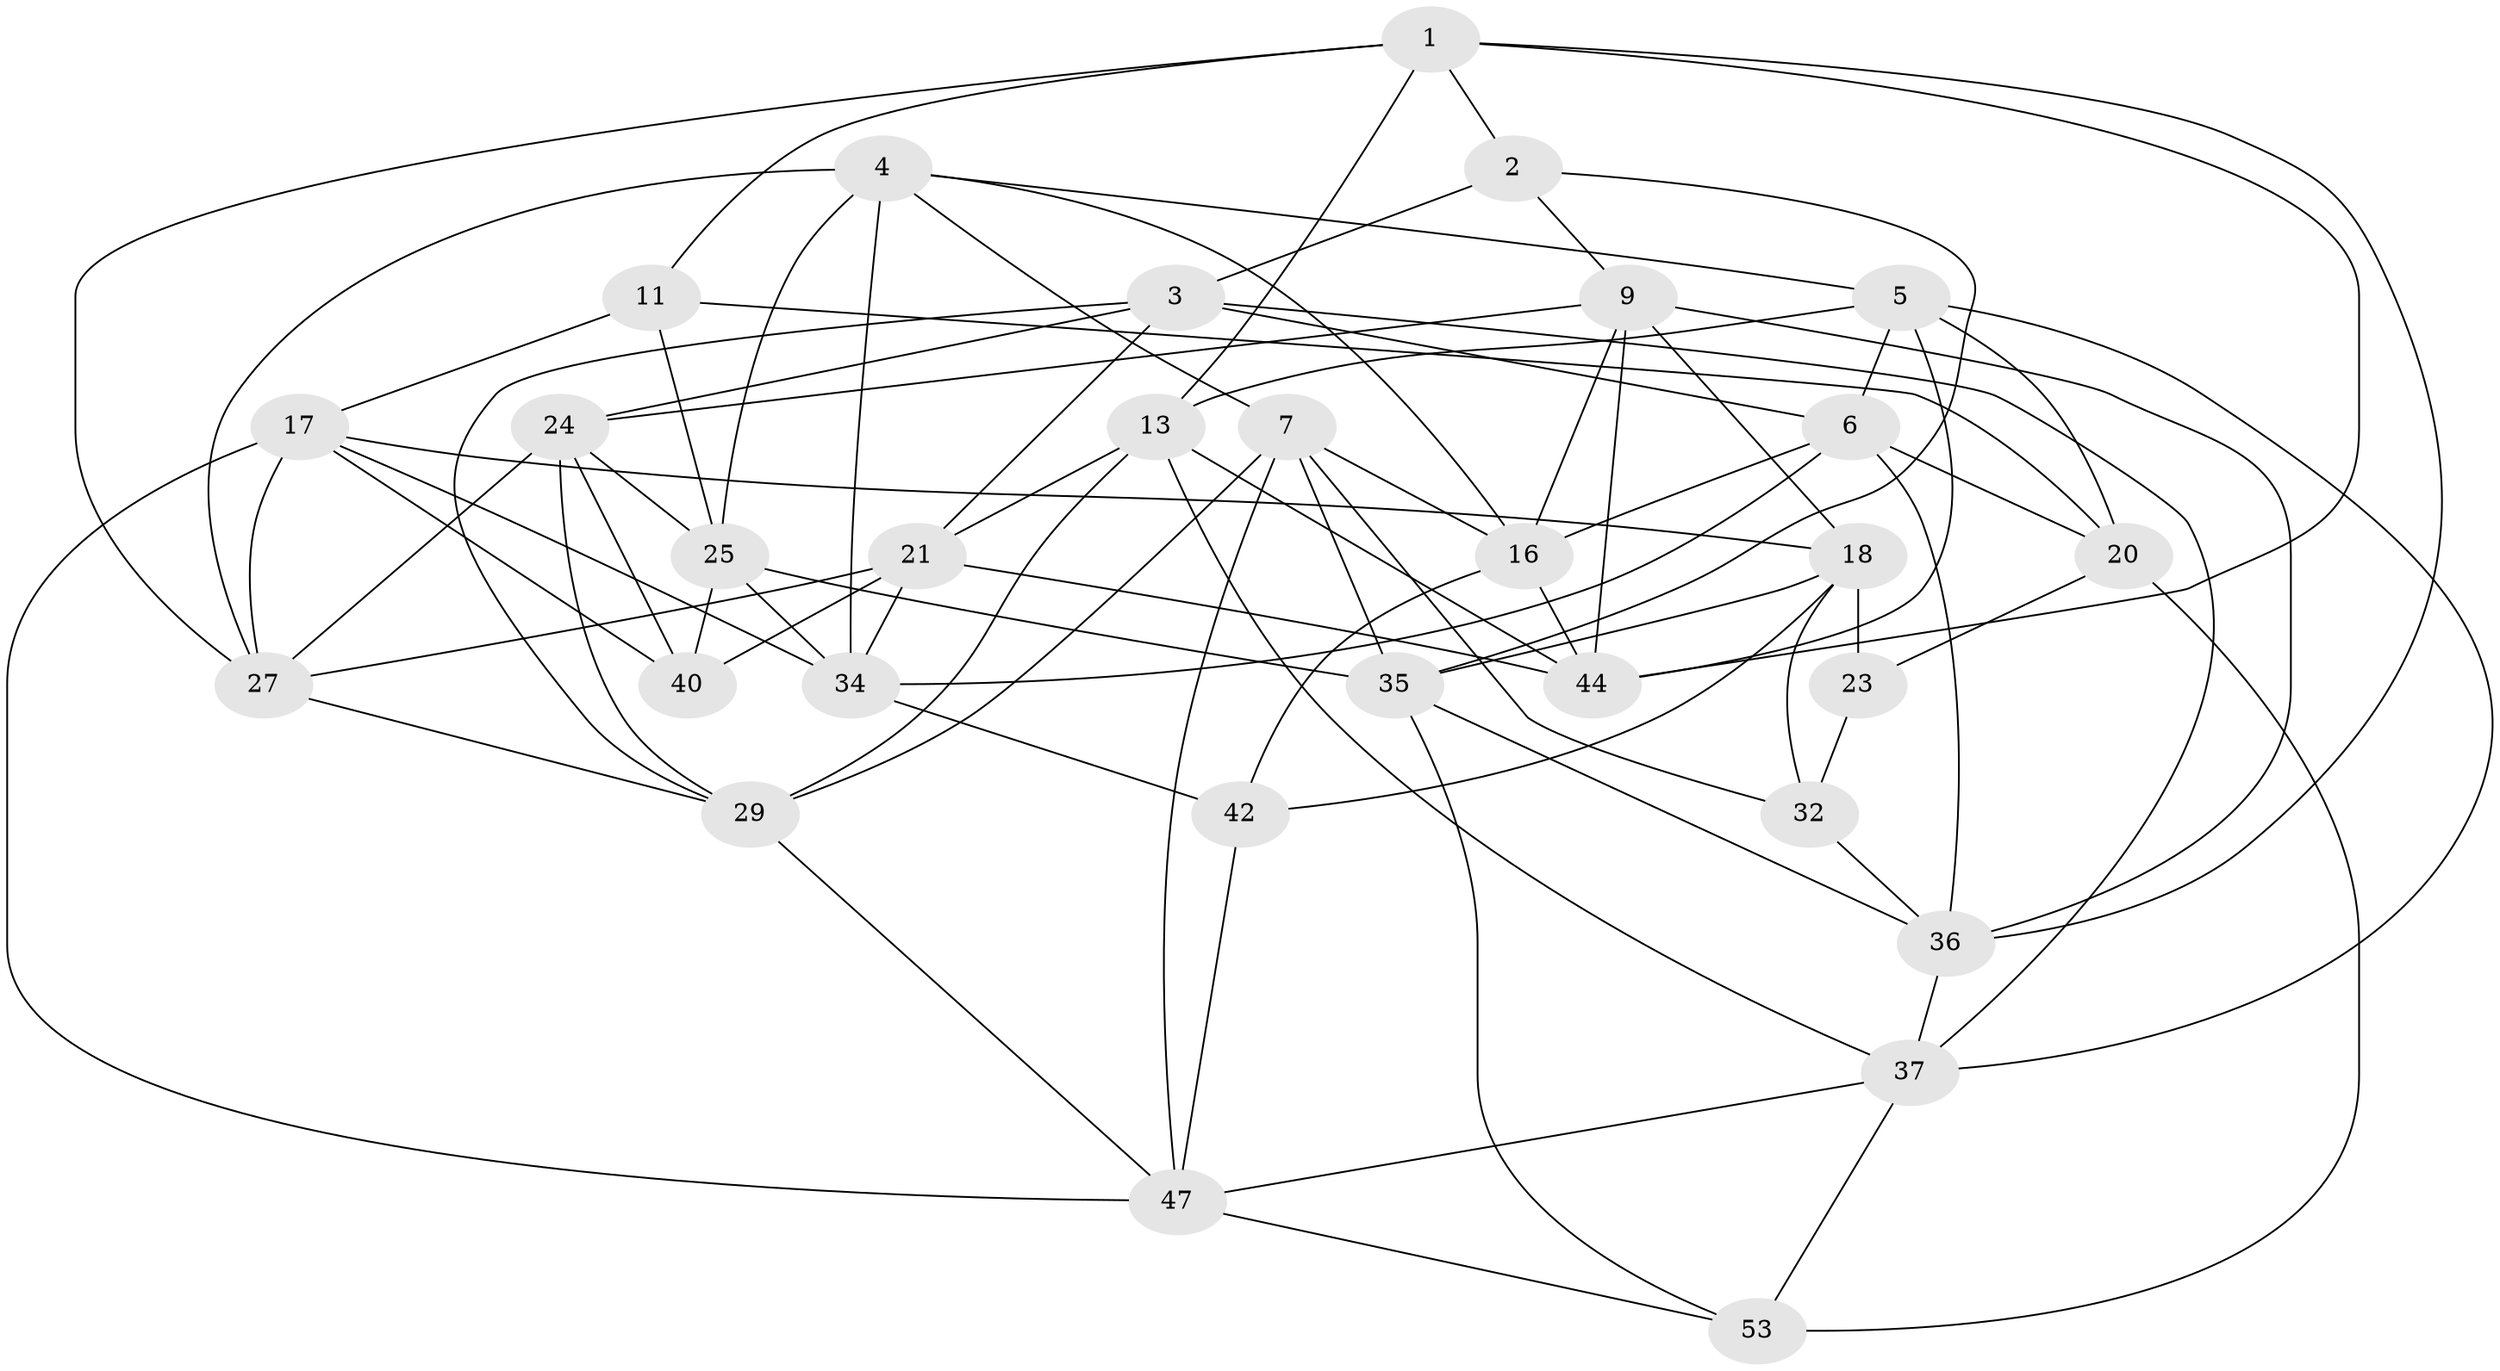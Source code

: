 // Generated by graph-tools (version 1.1) at 2025/52/02/27/25 19:52:27]
// undirected, 30 vertices, 82 edges
graph export_dot {
graph [start="1"]
  node [color=gray90,style=filled];
  1 [super="+15"];
  2;
  3 [super="+10"];
  4 [super="+8"];
  5 [super="+14"];
  6 [super="+49"];
  7 [super="+26"];
  9 [super="+12"];
  11;
  13 [super="+22"];
  16 [super="+31"];
  17 [super="+19"];
  18 [super="+30"];
  20 [super="+41"];
  21 [super="+28"];
  23;
  24 [super="+50"];
  25 [super="+33"];
  27 [super="+51"];
  29 [super="+45"];
  32;
  34 [super="+39"];
  35 [super="+43"];
  36 [super="+46"];
  37 [super="+38"];
  40;
  42;
  44 [super="+52"];
  47 [super="+48"];
  53;
  1 -- 13;
  1 -- 11;
  1 -- 36;
  1 -- 2;
  1 -- 27;
  1 -- 44;
  2 -- 9;
  2 -- 3;
  2 -- 35;
  3 -- 6;
  3 -- 37;
  3 -- 29;
  3 -- 21;
  3 -- 24;
  4 -- 16;
  4 -- 5;
  4 -- 25;
  4 -- 34;
  4 -- 27;
  4 -- 7;
  5 -- 6;
  5 -- 37;
  5 -- 44;
  5 -- 20;
  5 -- 13;
  6 -- 20;
  6 -- 16;
  6 -- 34;
  6 -- 36;
  7 -- 29;
  7 -- 32;
  7 -- 16;
  7 -- 35;
  7 -- 47;
  9 -- 36;
  9 -- 24;
  9 -- 16;
  9 -- 18;
  9 -- 44;
  11 -- 17;
  11 -- 20;
  11 -- 25;
  13 -- 21;
  13 -- 29;
  13 -- 37;
  13 -- 44;
  16 -- 44;
  16 -- 42;
  17 -- 40;
  17 -- 18;
  17 -- 34;
  17 -- 47;
  17 -- 27;
  18 -- 32;
  18 -- 42;
  18 -- 23;
  18 -- 35;
  20 -- 23 [weight=2];
  20 -- 53;
  21 -- 40;
  21 -- 34;
  21 -- 44;
  21 -- 27;
  23 -- 32;
  24 -- 25;
  24 -- 40;
  24 -- 29;
  24 -- 27;
  25 -- 35;
  25 -- 40;
  25 -- 34;
  27 -- 29;
  29 -- 47;
  32 -- 36;
  34 -- 42;
  35 -- 36;
  35 -- 53;
  36 -- 37;
  37 -- 47;
  37 -- 53;
  42 -- 47;
  47 -- 53;
}
